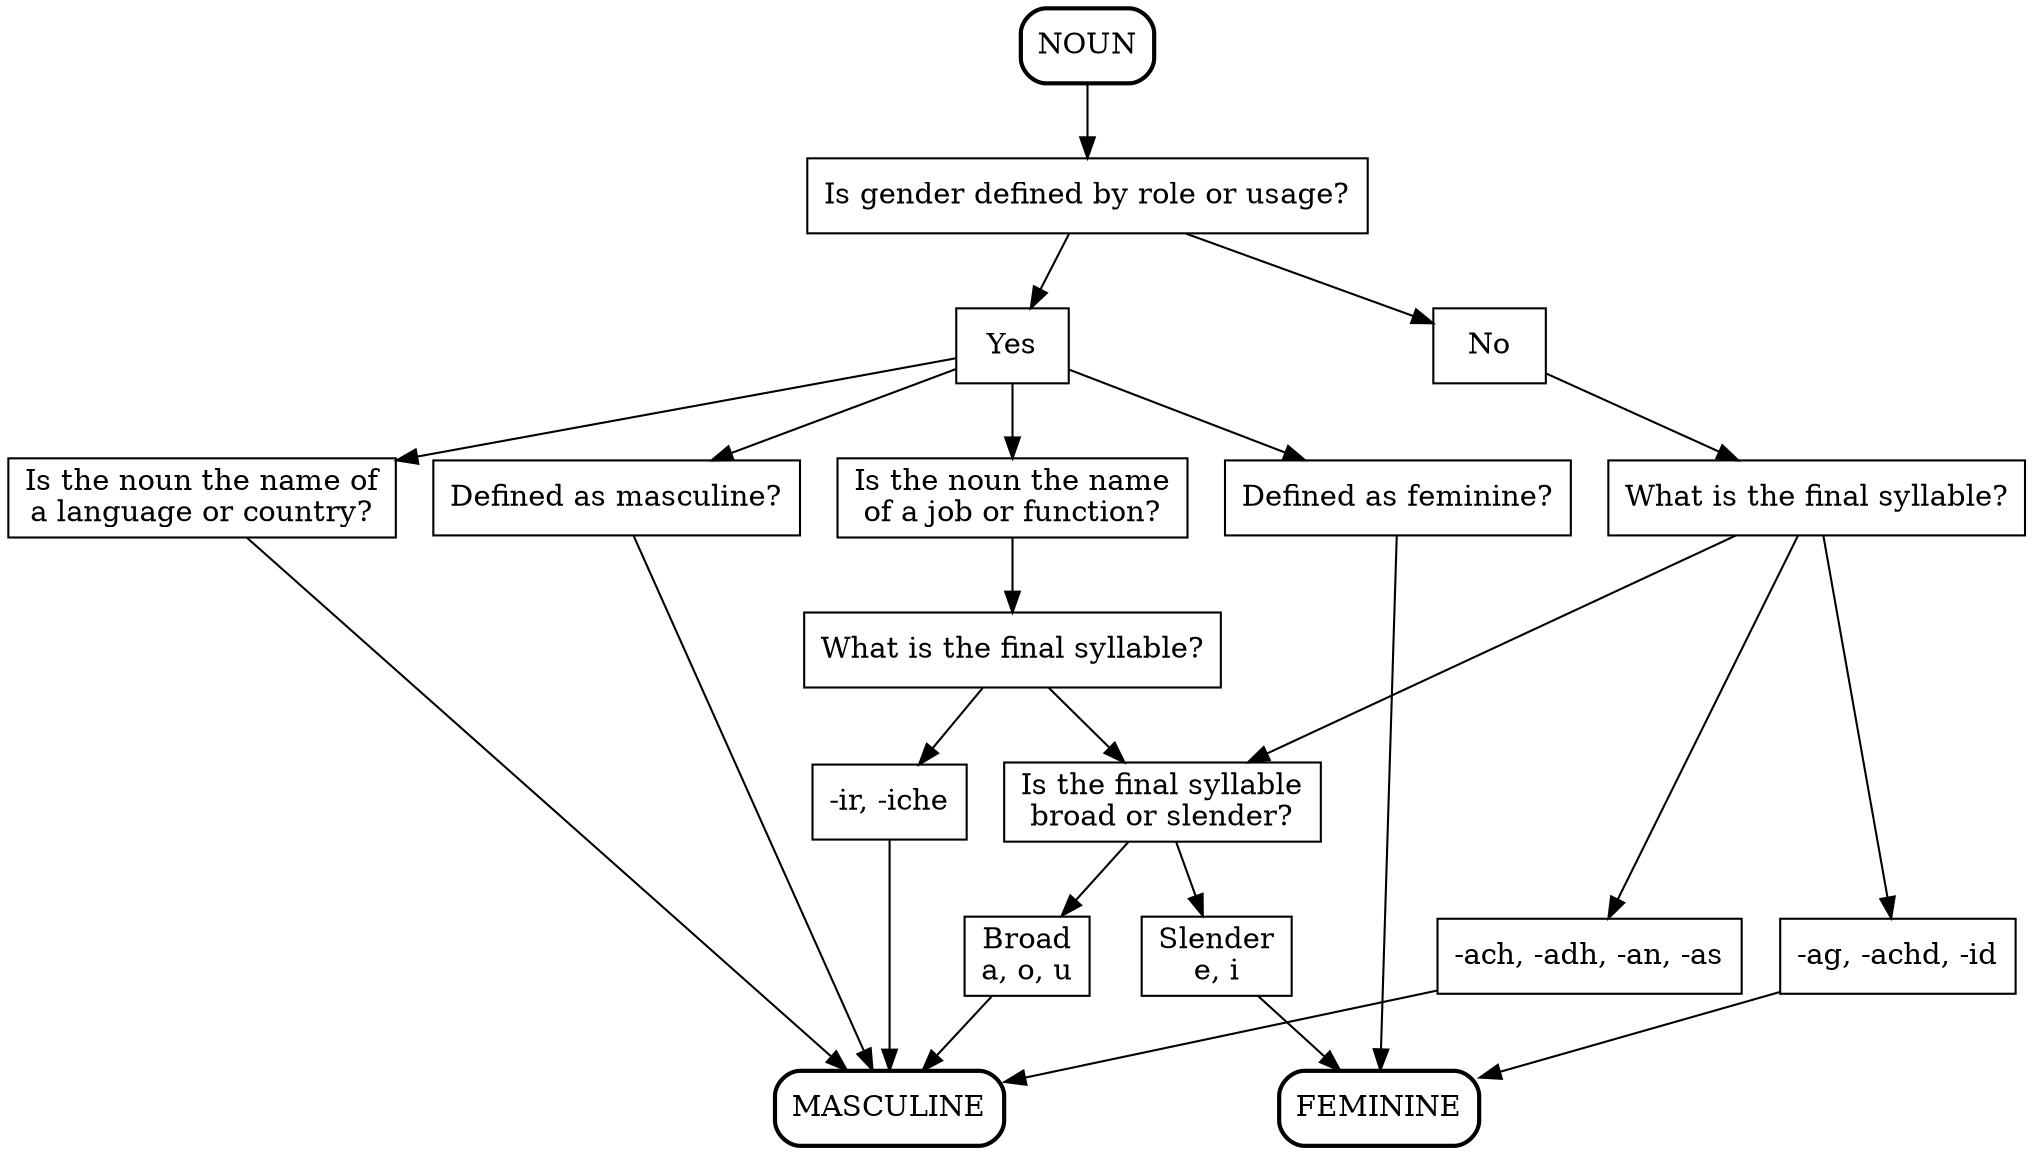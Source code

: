 digraph grammatical_gender {
	node [shape = box];
	splines="line";
	/* nodes */
	START				[label="NOUN", style="rounded, bold"];
	known_gender        [label="Is gender defined by role or usage?"];
	known_gender_y      [label="Yes"];
	known_gender_n      [label="No"];
	defined_f			[label="Defined as feminine?"];
	defined_m			[label="Defined as masculine?"];
	languages_countries [label="Is the noun the name of\na language or country?"];
	final_syllable      [label="What is the final syllable?"];
	endings_f			[label="-ag, -achd, -id"];
	endings_m			[label="-ach, -adh, -an, -as"];
	job_or_function     [label="Is the noun the name\nof a job or function?"];
	job_final_syllable  [label="What is the final syllable?"];
	job_ending_m        [label="-ir, -iche"];
	broad_slender       [label="Is the final syllable\nbroad or slender?"];
	slender				[label="Slender\ne, i"];
	broad				[label="Broad\na, o, u"];
	FEMININE		    [label="FEMININE", style="rounded, bold"];
	MASCULINE		    [label="MASCULINE", style="rounded, bold"];
	/* graph */
	START -> known_gender;
	known_gender -> known_gender_y;
	known_gender_y -> defined_f;
	known_gender_y -> languages_countries;
	known_gender_y -> defined_m;
	defined_f -> FEMININE;
	languages_countries -> MASCULINE;
	defined_m -> MASCULINE;
	known_gender -> known_gender_n;
	known_gender_n -> final_syllable;
	final_syllable -> endings_f;
	endings_f -> FEMININE;
	final_syllable -> endings_m;
	endings_m -> MASCULINE;
	known_gender_y -> job_or_function;
	job_or_function -> job_final_syllable;
	job_final_syllable -> job_ending_m;
	job_ending_m -> MASCULINE;
	job_final_syllable -> broad_slender;
	final_syllable -> broad_slender;
	broad_slender -> slender;
	broad_slender -> broad;
	slender -> FEMININE;
	broad -> MASCULINE;
	/* layout */
	{rank=same; known_gender_y, known_gender_n}
	{rank=same; defined_f, defined_m, languages_countries, final_syllable, job_or_function}
	{rank=same; endings_f, endings_m}
	{rank=same; slender, broad}
	{rank=same; FEMININE, MASCULINE}
}